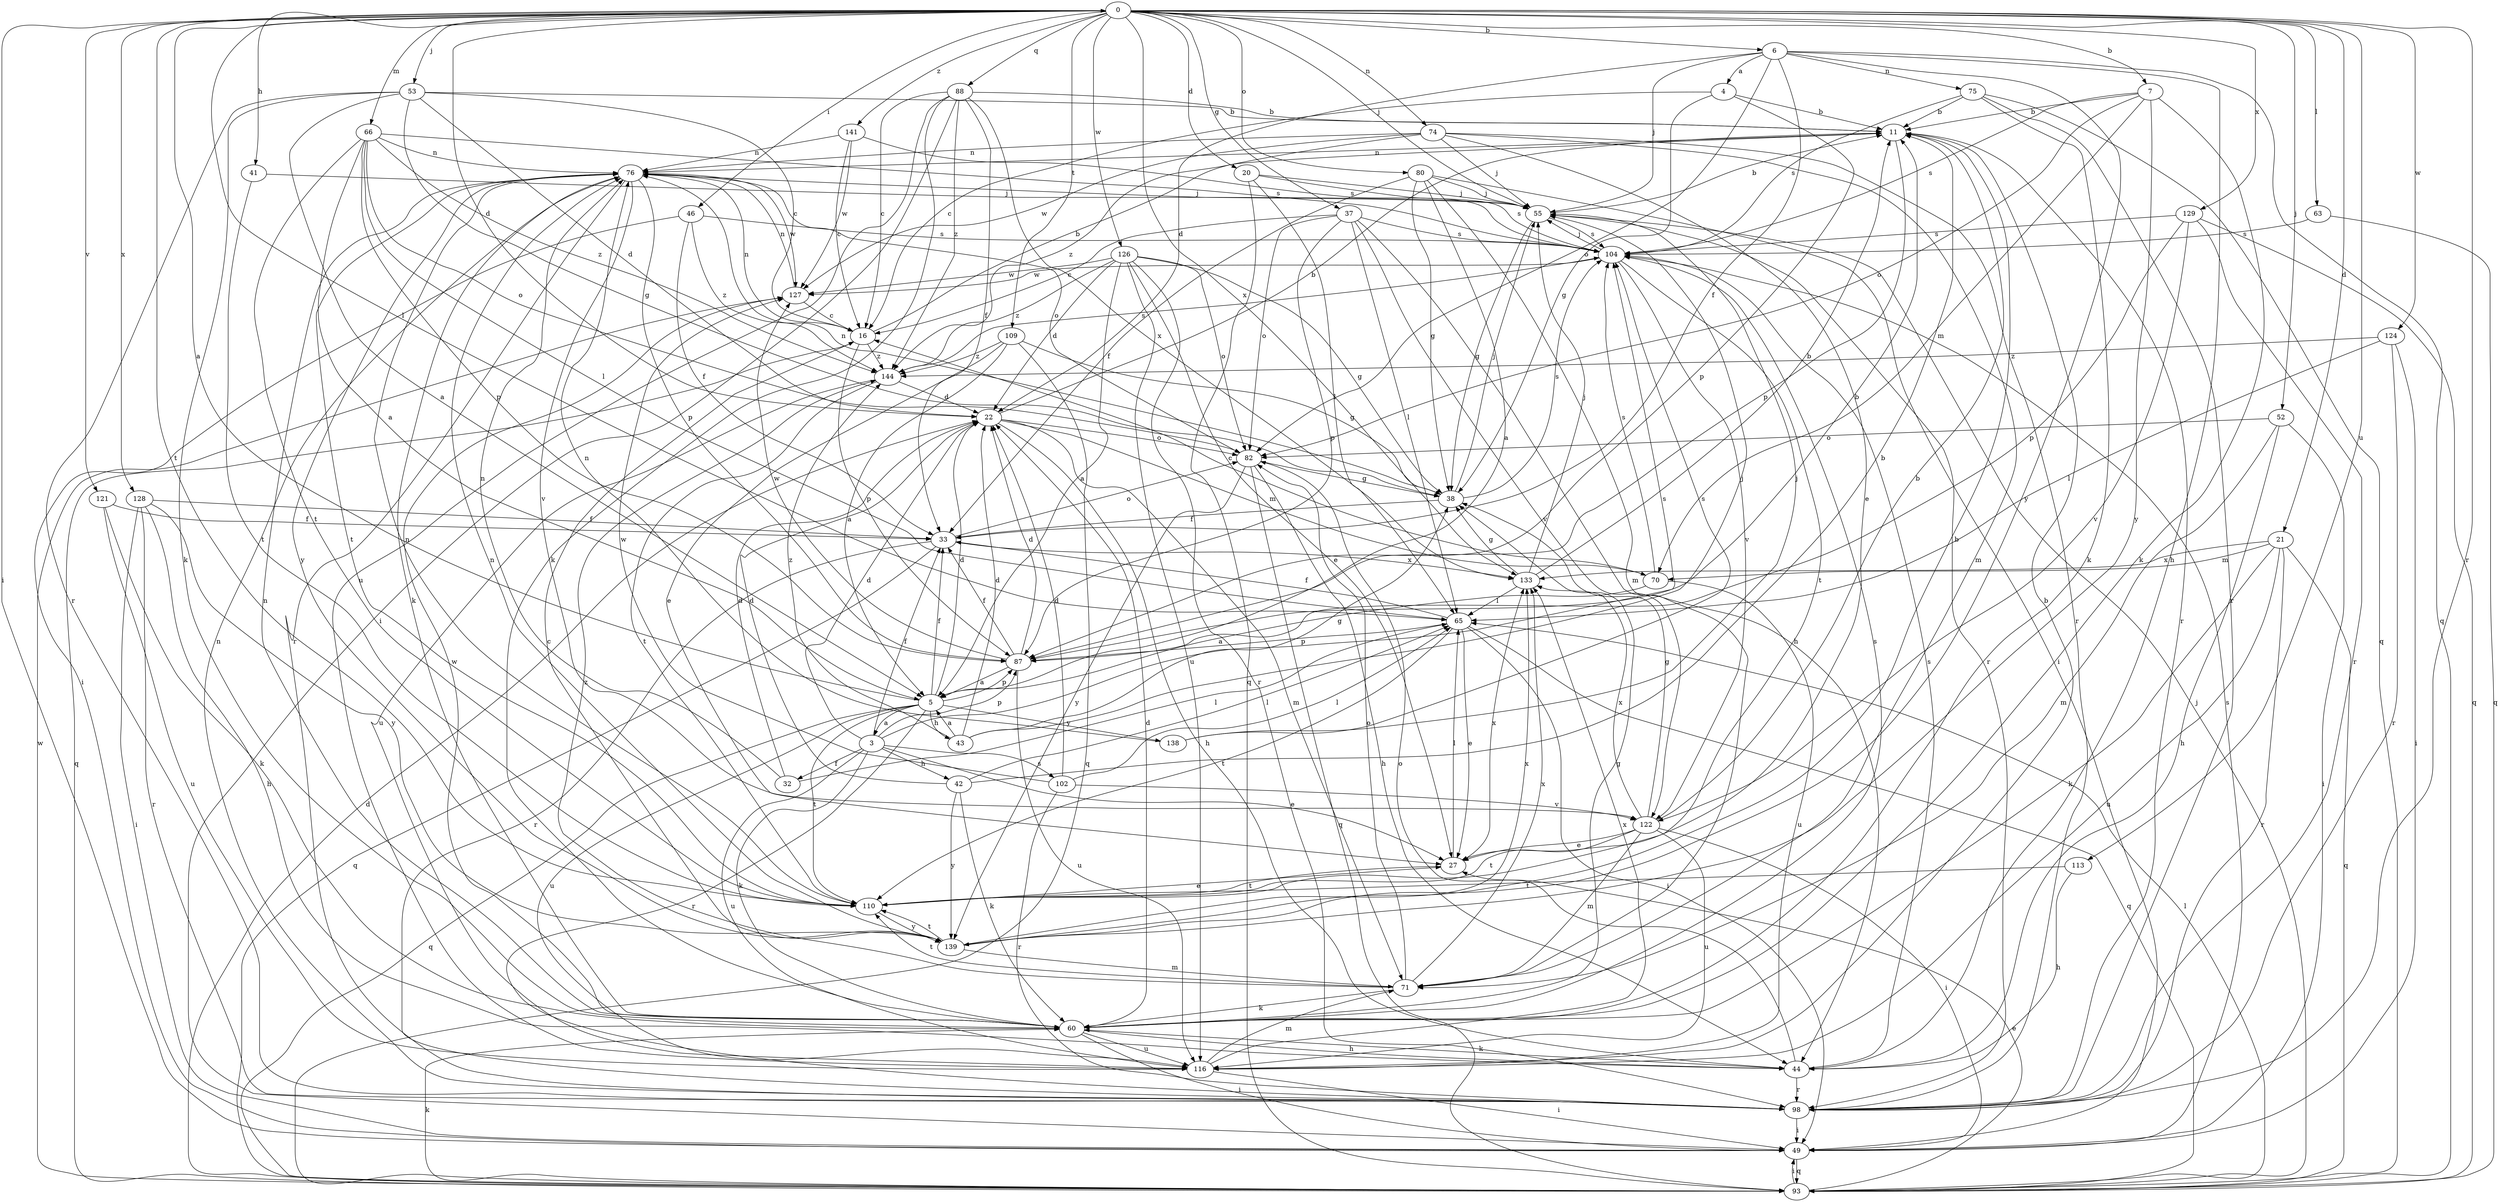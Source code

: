 strict digraph  {
0;
3;
4;
5;
6;
7;
11;
16;
20;
21;
22;
27;
32;
33;
37;
38;
41;
42;
43;
44;
46;
49;
52;
53;
55;
60;
63;
65;
66;
70;
71;
74;
75;
76;
80;
82;
87;
88;
93;
98;
102;
104;
109;
110;
113;
116;
121;
122;
124;
126;
127;
128;
129;
133;
138;
139;
141;
144;
0 -> 6  [label=b];
0 -> 7  [label=b];
0 -> 20  [label=d];
0 -> 21  [label=d];
0 -> 22  [label=d];
0 -> 37  [label=g];
0 -> 41  [label=h];
0 -> 46  [label=i];
0 -> 49  [label=i];
0 -> 52  [label=j];
0 -> 53  [label=j];
0 -> 55  [label=j];
0 -> 63  [label=l];
0 -> 65  [label=l];
0 -> 66  [label=m];
0 -> 74  [label=n];
0 -> 80  [label=o];
0 -> 88  [label=q];
0 -> 98  [label=r];
0 -> 109  [label=t];
0 -> 110  [label=t];
0 -> 113  [label=u];
0 -> 121  [label=v];
0 -> 124  [label=w];
0 -> 126  [label=w];
0 -> 128  [label=x];
0 -> 129  [label=x];
0 -> 133  [label=x];
0 -> 141  [label=z];
3 -> 22  [label=d];
3 -> 27  [label=e];
3 -> 32  [label=f];
3 -> 33  [label=f];
3 -> 42  [label=h];
3 -> 60  [label=k];
3 -> 87  [label=p];
3 -> 102  [label=s];
3 -> 104  [label=s];
3 -> 116  [label=u];
4 -> 11  [label=b];
4 -> 16  [label=c];
4 -> 38  [label=g];
4 -> 87  [label=p];
5 -> 0  [label=a];
5 -> 3  [label=a];
5 -> 22  [label=d];
5 -> 33  [label=f];
5 -> 43  [label=h];
5 -> 87  [label=p];
5 -> 93  [label=q];
5 -> 98  [label=r];
5 -> 110  [label=t];
5 -> 116  [label=u];
5 -> 138  [label=y];
6 -> 4  [label=a];
6 -> 22  [label=d];
6 -> 33  [label=f];
6 -> 44  [label=h];
6 -> 55  [label=j];
6 -> 75  [label=n];
6 -> 82  [label=o];
6 -> 93  [label=q];
6 -> 139  [label=y];
7 -> 11  [label=b];
7 -> 60  [label=k];
7 -> 70  [label=m];
7 -> 82  [label=o];
7 -> 104  [label=s];
7 -> 139  [label=y];
11 -> 76  [label=n];
11 -> 87  [label=p];
11 -> 98  [label=r];
16 -> 11  [label=b];
16 -> 76  [label=n];
16 -> 87  [label=p];
16 -> 93  [label=q];
16 -> 144  [label=z];
20 -> 55  [label=j];
20 -> 65  [label=l];
20 -> 93  [label=q];
20 -> 104  [label=s];
21 -> 60  [label=k];
21 -> 70  [label=m];
21 -> 93  [label=q];
21 -> 98  [label=r];
21 -> 116  [label=u];
21 -> 133  [label=x];
22 -> 11  [label=b];
22 -> 44  [label=h];
22 -> 70  [label=m];
22 -> 71  [label=m];
22 -> 82  [label=o];
27 -> 65  [label=l];
27 -> 110  [label=t];
27 -> 133  [label=x];
32 -> 22  [label=d];
32 -> 65  [label=l];
32 -> 76  [label=n];
33 -> 82  [label=o];
33 -> 93  [label=q];
33 -> 98  [label=r];
33 -> 133  [label=x];
37 -> 16  [label=c];
37 -> 44  [label=h];
37 -> 65  [label=l];
37 -> 82  [label=o];
37 -> 87  [label=p];
37 -> 104  [label=s];
37 -> 122  [label=v];
38 -> 33  [label=f];
38 -> 55  [label=j];
38 -> 76  [label=n];
38 -> 104  [label=s];
41 -> 55  [label=j];
41 -> 110  [label=t];
42 -> 11  [label=b];
42 -> 22  [label=d];
42 -> 60  [label=k];
42 -> 65  [label=l];
42 -> 139  [label=y];
43 -> 5  [label=a];
43 -> 22  [label=d];
43 -> 38  [label=g];
43 -> 55  [label=j];
43 -> 144  [label=z];
44 -> 60  [label=k];
44 -> 82  [label=o];
44 -> 98  [label=r];
44 -> 104  [label=s];
46 -> 33  [label=f];
46 -> 49  [label=i];
46 -> 104  [label=s];
46 -> 144  [label=z];
49 -> 93  [label=q];
49 -> 104  [label=s];
52 -> 44  [label=h];
52 -> 49  [label=i];
52 -> 71  [label=m];
52 -> 82  [label=o];
53 -> 5  [label=a];
53 -> 11  [label=b];
53 -> 16  [label=c];
53 -> 22  [label=d];
53 -> 38  [label=g];
53 -> 60  [label=k];
53 -> 98  [label=r];
55 -> 11  [label=b];
55 -> 38  [label=g];
55 -> 98  [label=r];
55 -> 104  [label=s];
60 -> 22  [label=d];
60 -> 38  [label=g];
60 -> 44  [label=h];
60 -> 49  [label=i];
60 -> 76  [label=n];
60 -> 104  [label=s];
60 -> 116  [label=u];
60 -> 127  [label=w];
63 -> 93  [label=q];
63 -> 104  [label=s];
65 -> 27  [label=e];
65 -> 33  [label=f];
65 -> 49  [label=i];
65 -> 87  [label=p];
65 -> 93  [label=q];
65 -> 110  [label=t];
66 -> 5  [label=a];
66 -> 65  [label=l];
66 -> 76  [label=n];
66 -> 82  [label=o];
66 -> 87  [label=p];
66 -> 104  [label=s];
66 -> 110  [label=t];
66 -> 144  [label=z];
70 -> 5  [label=a];
70 -> 16  [label=c];
70 -> 104  [label=s];
70 -> 116  [label=u];
71 -> 60  [label=k];
71 -> 82  [label=o];
71 -> 110  [label=t];
71 -> 133  [label=x];
71 -> 144  [label=z];
74 -> 27  [label=e];
74 -> 55  [label=j];
74 -> 71  [label=m];
74 -> 76  [label=n];
74 -> 98  [label=r];
74 -> 127  [label=w];
74 -> 144  [label=z];
75 -> 11  [label=b];
75 -> 60  [label=k];
75 -> 93  [label=q];
75 -> 98  [label=r];
75 -> 104  [label=s];
76 -> 55  [label=j];
76 -> 60  [label=k];
76 -> 82  [label=o];
76 -> 87  [label=p];
76 -> 98  [label=r];
76 -> 110  [label=t];
76 -> 122  [label=v];
76 -> 127  [label=w];
76 -> 139  [label=y];
80 -> 5  [label=a];
80 -> 33  [label=f];
80 -> 38  [label=g];
80 -> 49  [label=i];
80 -> 55  [label=j];
80 -> 71  [label=m];
82 -> 38  [label=g];
82 -> 44  [label=h];
82 -> 93  [label=q];
82 -> 139  [label=y];
87 -> 5  [label=a];
87 -> 11  [label=b];
87 -> 22  [label=d];
87 -> 33  [label=f];
87 -> 116  [label=u];
87 -> 127  [label=w];
88 -> 11  [label=b];
88 -> 16  [label=c];
88 -> 33  [label=f];
88 -> 49  [label=i];
88 -> 60  [label=k];
88 -> 116  [label=u];
88 -> 133  [label=x];
88 -> 144  [label=z];
93 -> 22  [label=d];
93 -> 27  [label=e];
93 -> 49  [label=i];
93 -> 55  [label=j];
93 -> 60  [label=k];
93 -> 65  [label=l];
93 -> 127  [label=w];
98 -> 49  [label=i];
98 -> 76  [label=n];
102 -> 22  [label=d];
102 -> 65  [label=l];
102 -> 98  [label=r];
102 -> 122  [label=v];
102 -> 127  [label=w];
104 -> 55  [label=j];
104 -> 110  [label=t];
104 -> 122  [label=v];
104 -> 127  [label=w];
109 -> 5  [label=a];
109 -> 27  [label=e];
109 -> 38  [label=g];
109 -> 93  [label=q];
109 -> 144  [label=z];
110 -> 27  [label=e];
110 -> 76  [label=n];
110 -> 139  [label=y];
113 -> 44  [label=h];
113 -> 110  [label=t];
116 -> 11  [label=b];
116 -> 49  [label=i];
116 -> 71  [label=m];
116 -> 133  [label=x];
121 -> 33  [label=f];
121 -> 60  [label=k];
121 -> 116  [label=u];
122 -> 11  [label=b];
122 -> 27  [label=e];
122 -> 38  [label=g];
122 -> 49  [label=i];
122 -> 71  [label=m];
122 -> 110  [label=t];
122 -> 116  [label=u];
122 -> 133  [label=x];
124 -> 49  [label=i];
124 -> 65  [label=l];
124 -> 98  [label=r];
124 -> 144  [label=z];
126 -> 5  [label=a];
126 -> 22  [label=d];
126 -> 27  [label=e];
126 -> 38  [label=g];
126 -> 82  [label=o];
126 -> 98  [label=r];
126 -> 116  [label=u];
126 -> 127  [label=w];
126 -> 144  [label=z];
127 -> 16  [label=c];
127 -> 76  [label=n];
128 -> 33  [label=f];
128 -> 44  [label=h];
128 -> 49  [label=i];
128 -> 98  [label=r];
128 -> 139  [label=y];
129 -> 87  [label=p];
129 -> 93  [label=q];
129 -> 98  [label=r];
129 -> 104  [label=s];
129 -> 122  [label=v];
133 -> 11  [label=b];
133 -> 38  [label=g];
133 -> 55  [label=j];
133 -> 65  [label=l];
138 -> 55  [label=j];
138 -> 76  [label=n];
138 -> 104  [label=s];
139 -> 11  [label=b];
139 -> 16  [label=c];
139 -> 71  [label=m];
139 -> 76  [label=n];
139 -> 110  [label=t];
139 -> 133  [label=x];
141 -> 16  [label=c];
141 -> 76  [label=n];
141 -> 104  [label=s];
141 -> 127  [label=w];
144 -> 22  [label=d];
144 -> 104  [label=s];
144 -> 110  [label=t];
144 -> 116  [label=u];
}
